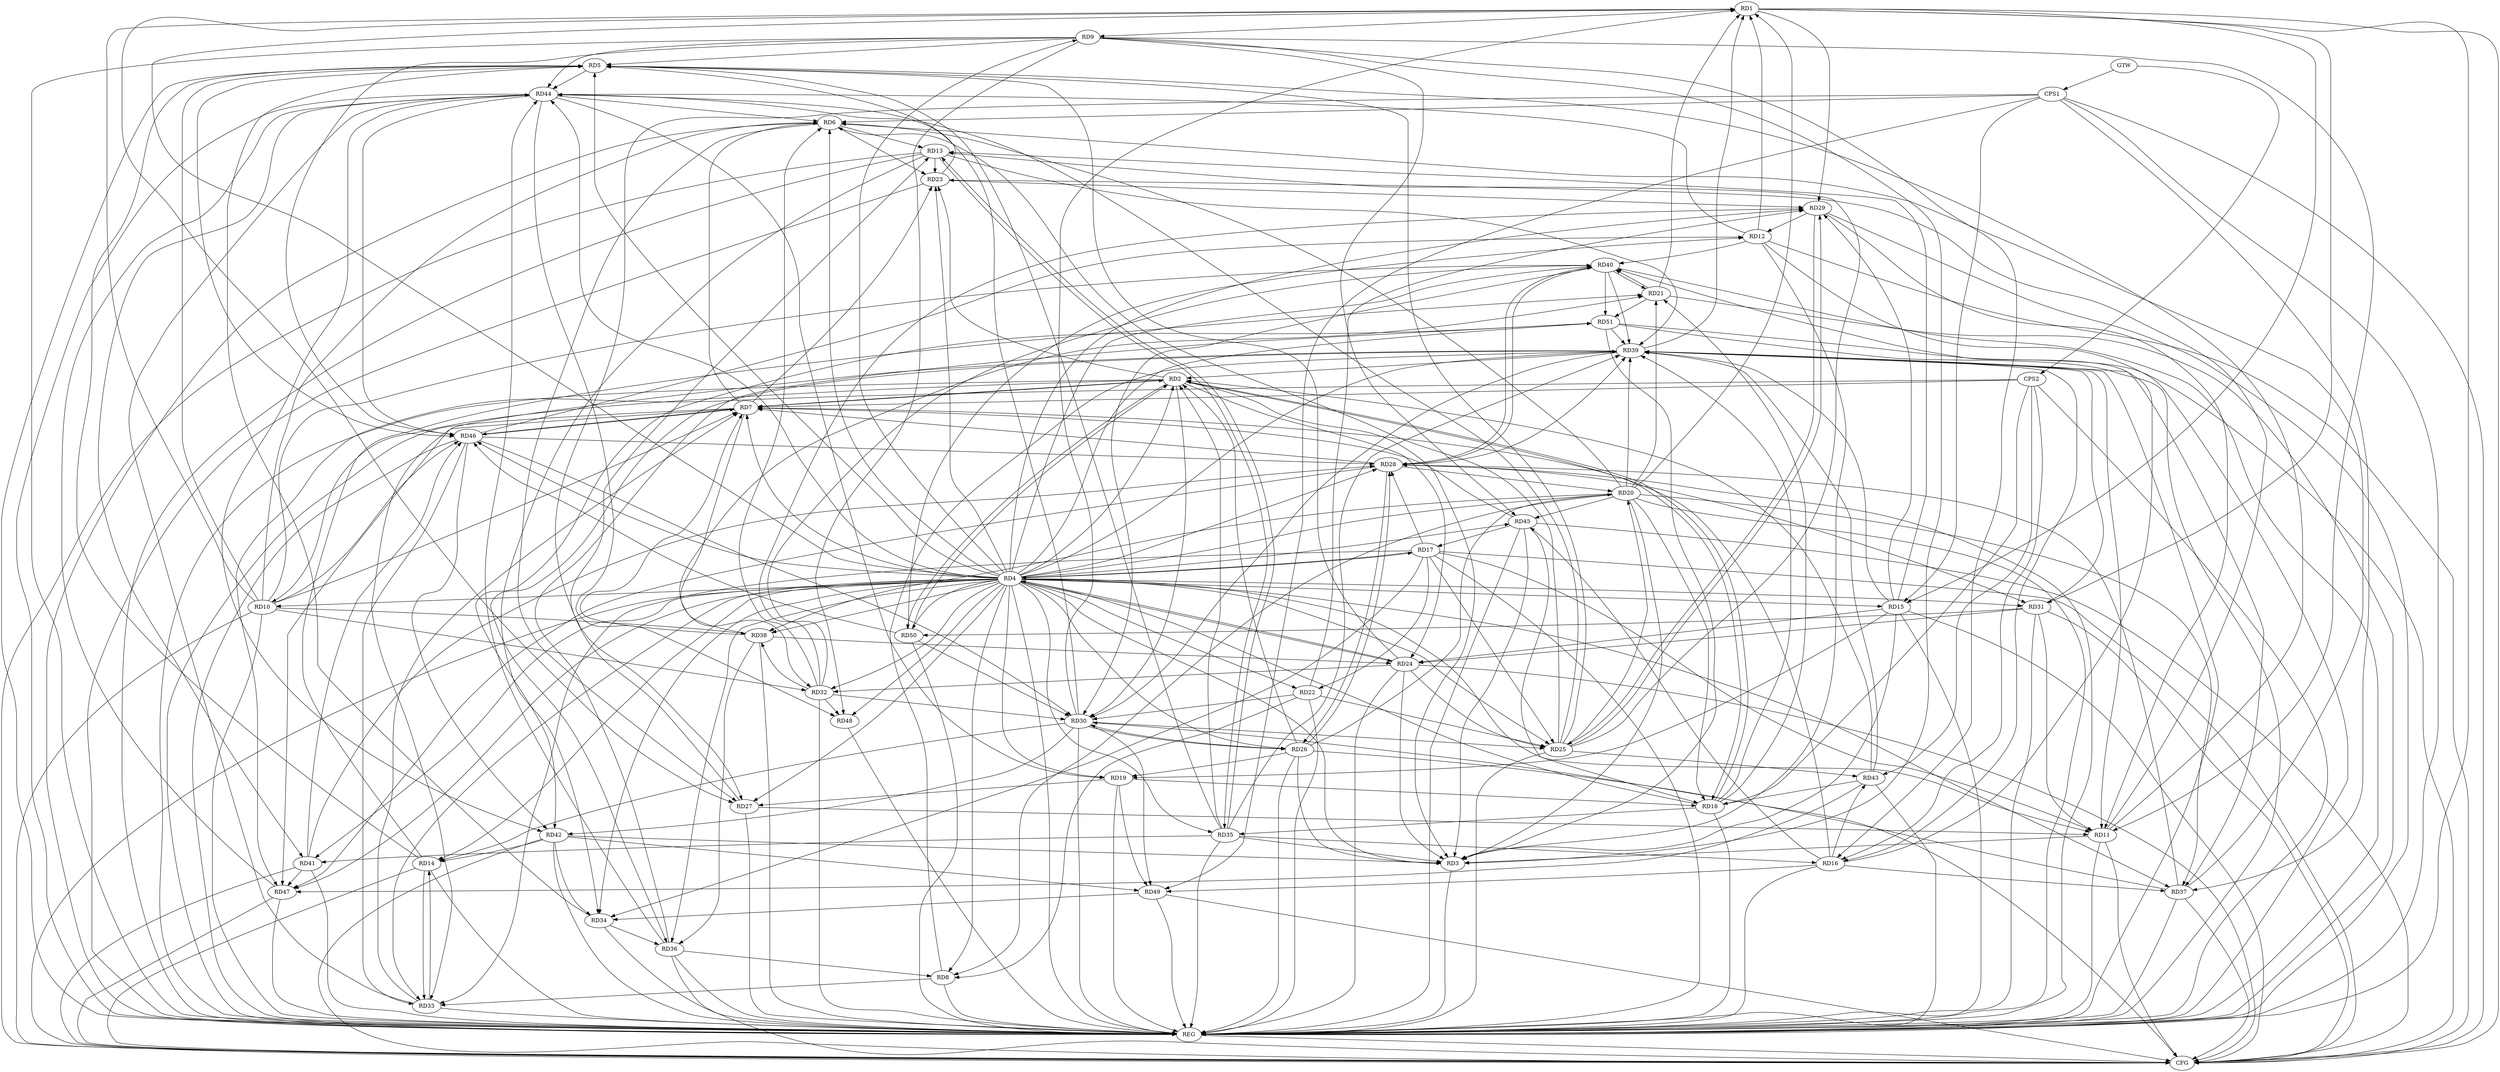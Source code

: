strict digraph G {
  RD1 [ label="RD1" ];
  RD2 [ label="RD2" ];
  RD3 [ label="RD3" ];
  RD4 [ label="RD4" ];
  RD5 [ label="RD5" ];
  RD6 [ label="RD6" ];
  RD7 [ label="RD7" ];
  RD8 [ label="RD8" ];
  RD9 [ label="RD9" ];
  RD10 [ label="RD10" ];
  RD11 [ label="RD11" ];
  RD12 [ label="RD12" ];
  RD13 [ label="RD13" ];
  RD14 [ label="RD14" ];
  RD15 [ label="RD15" ];
  RD16 [ label="RD16" ];
  RD17 [ label="RD17" ];
  RD18 [ label="RD18" ];
  RD19 [ label="RD19" ];
  RD20 [ label="RD20" ];
  RD21 [ label="RD21" ];
  RD22 [ label="RD22" ];
  RD23 [ label="RD23" ];
  RD24 [ label="RD24" ];
  RD25 [ label="RD25" ];
  RD26 [ label="RD26" ];
  RD27 [ label="RD27" ];
  RD28 [ label="RD28" ];
  RD29 [ label="RD29" ];
  RD30 [ label="RD30" ];
  RD31 [ label="RD31" ];
  RD32 [ label="RD32" ];
  RD33 [ label="RD33" ];
  RD34 [ label="RD34" ];
  RD35 [ label="RD35" ];
  RD36 [ label="RD36" ];
  RD37 [ label="RD37" ];
  RD38 [ label="RD38" ];
  RD39 [ label="RD39" ];
  RD40 [ label="RD40" ];
  RD41 [ label="RD41" ];
  RD42 [ label="RD42" ];
  RD43 [ label="RD43" ];
  RD44 [ label="RD44" ];
  RD45 [ label="RD45" ];
  RD46 [ label="RD46" ];
  RD47 [ label="RD47" ];
  RD48 [ label="RD48" ];
  RD49 [ label="RD49" ];
  RD50 [ label="RD50" ];
  RD51 [ label="RD51" ];
  CPS1 [ label="CPS1" ];
  CPS2 [ label="CPS2" ];
  GTW [ label="GTW" ];
  REG [ label="REG" ];
  CFG [ label="CFG" ];
  RD1 -> RD9;
  RD10 -> RD1;
  RD12 -> RD1;
  RD1 -> RD15;
  RD20 -> RD1;
  RD21 -> RD1;
  RD1 -> RD27;
  RD1 -> RD29;
  RD30 -> RD1;
  RD1 -> RD31;
  RD39 -> RD1;
  RD2 -> RD3;
  RD2 -> RD7;
  RD7 -> RD2;
  RD2 -> RD10;
  RD2 -> RD18;
  RD18 -> RD2;
  RD2 -> RD23;
  RD2 -> RD24;
  RD26 -> RD2;
  RD2 -> RD30;
  RD35 -> RD2;
  RD39 -> RD2;
  RD43 -> RD2;
  RD2 -> RD50;
  RD50 -> RD2;
  RD4 -> RD3;
  RD9 -> RD3;
  RD11 -> RD3;
  RD12 -> RD3;
  RD15 -> RD3;
  RD20 -> RD3;
  RD24 -> RD3;
  RD26 -> RD3;
  RD35 -> RD3;
  RD42 -> RD3;
  RD45 -> RD3;
  RD51 -> RD3;
  RD4 -> RD6;
  RD17 -> RD4;
  RD18 -> RD4;
  RD4 -> RD24;
  RD24 -> RD4;
  RD4 -> RD28;
  RD4 -> RD29;
  RD4 -> RD33;
  RD4 -> RD39;
  RD4 -> RD40;
  RD4 -> RD44;
  RD4 -> RD46;
  RD4 -> RD48;
  RD9 -> RD5;
  RD10 -> RD5;
  RD11 -> RD5;
  RD14 -> RD5;
  RD23 -> RD5;
  RD24 -> RD5;
  RD25 -> RD5;
  RD34 -> RD5;
  RD35 -> RD5;
  RD5 -> RD44;
  RD5 -> RD46;
  RD7 -> RD6;
  RD10 -> RD6;
  RD6 -> RD13;
  RD20 -> RD6;
  RD6 -> RD23;
  RD25 -> RD6;
  RD6 -> RD27;
  RD32 -> RD6;
  RD37 -> RD6;
  RD44 -> RD6;
  RD10 -> RD7;
  RD16 -> RD7;
  RD7 -> RD23;
  RD28 -> RD7;
  RD7 -> RD32;
  RD33 -> RD7;
  RD38 -> RD7;
  RD45 -> RD7;
  RD7 -> RD46;
  RD46 -> RD7;
  RD7 -> RD47;
  RD20 -> RD8;
  RD22 -> RD8;
  RD8 -> RD33;
  RD36 -> RD8;
  RD8 -> RD39;
  RD9 -> RD11;
  RD9 -> RD16;
  RD9 -> RD44;
  RD9 -> RD45;
  RD9 -> RD46;
  RD9 -> RD48;
  RD10 -> RD32;
  RD10 -> RD38;
  RD10 -> RD40;
  RD10 -> RD46;
  RD17 -> RD11;
  RD11 -> RD23;
  RD27 -> RD11;
  RD29 -> RD11;
  RD31 -> RD11;
  RD39 -> RD11;
  RD29 -> RD12;
  RD12 -> RD40;
  RD12 -> RD44;
  RD46 -> RD12;
  RD50 -> RD12;
  RD15 -> RD13;
  RD13 -> RD23;
  RD25 -> RD13;
  RD27 -> RD13;
  RD13 -> RD34;
  RD13 -> RD35;
  RD35 -> RD13;
  RD13 -> RD39;
  RD14 -> RD21;
  RD30 -> RD14;
  RD14 -> RD33;
  RD33 -> RD14;
  RD42 -> RD14;
  RD15 -> RD19;
  RD15 -> RD24;
  RD15 -> RD29;
  RD15 -> RD39;
  RD35 -> RD16;
  RD16 -> RD37;
  RD39 -> RD16;
  RD16 -> RD40;
  RD16 -> RD43;
  RD16 -> RD45;
  RD16 -> RD49;
  RD17 -> RD22;
  RD17 -> RD25;
  RD17 -> RD28;
  RD17 -> RD33;
  RD17 -> RD34;
  RD45 -> RD17;
  RD19 -> RD18;
  RD20 -> RD18;
  RD18 -> RD21;
  RD18 -> RD35;
  RD18 -> RD39;
  RD43 -> RD18;
  RD45 -> RD18;
  RD26 -> RD19;
  RD19 -> RD27;
  RD44 -> RD19;
  RD19 -> RD49;
  RD20 -> RD21;
  RD25 -> RD20;
  RD26 -> RD20;
  RD28 -> RD20;
  RD20 -> RD37;
  RD20 -> RD38;
  RD20 -> RD39;
  RD20 -> RD45;
  RD38 -> RD21;
  RD21 -> RD40;
  RD40 -> RD21;
  RD21 -> RD51;
  RD22 -> RD25;
  RD22 -> RD29;
  RD22 -> RD30;
  RD23 -> RD29;
  RD24 -> RD25;
  RD31 -> RD24;
  RD24 -> RD32;
  RD38 -> RD24;
  RD25 -> RD29;
  RD29 -> RD25;
  RD30 -> RD25;
  RD25 -> RD43;
  RD25 -> RD44;
  RD26 -> RD28;
  RD28 -> RD26;
  RD26 -> RD30;
  RD30 -> RD26;
  RD28 -> RD31;
  RD37 -> RD28;
  RD28 -> RD39;
  RD28 -> RD40;
  RD40 -> RD28;
  RD41 -> RD28;
  RD46 -> RD28;
  RD28 -> RD47;
  RD32 -> RD29;
  RD32 -> RD30;
  RD37 -> RD30;
  RD39 -> RD30;
  RD40 -> RD30;
  RD30 -> RD42;
  RD30 -> RD44;
  RD46 -> RD30;
  RD30 -> RD49;
  RD50 -> RD30;
  RD31 -> RD39;
  RD31 -> RD50;
  RD32 -> RD38;
  RD32 -> RD40;
  RD32 -> RD48;
  RD39 -> RD33;
  RD33 -> RD44;
  RD46 -> RD33;
  RD34 -> RD36;
  RD42 -> RD34;
  RD49 -> RD34;
  RD35 -> RD39;
  RD35 -> RD41;
  RD38 -> RD36;
  RD39 -> RD36;
  RD36 -> RD44;
  RD36 -> RD51;
  RD39 -> RD37;
  RD40 -> RD39;
  RD43 -> RD39;
  RD51 -> RD39;
  RD40 -> RD51;
  RD44 -> RD41;
  RD41 -> RD46;
  RD41 -> RD47;
  RD44 -> RD42;
  RD46 -> RD42;
  RD42 -> RD49;
  RD51 -> RD42;
  RD43 -> RD47;
  RD44 -> RD46;
  RD47 -> RD44;
  RD44 -> RD48;
  RD50 -> RD46;
  CPS1 -> RD27;
  CPS1 -> RD15;
  CPS1 -> RD6;
  CPS1 -> RD49;
  CPS1 -> RD37;
  CPS2 -> RD7;
  CPS2 -> RD18;
  CPS2 -> RD16;
  CPS2 -> RD43;
  CPS2 -> RD47;
  GTW -> CPS1;
  GTW -> CPS2;
  RD1 -> REG;
  RD2 -> REG;
  RD3 -> REG;
  RD4 -> REG;
  RD5 -> REG;
  RD6 -> REG;
  RD7 -> REG;
  RD8 -> REG;
  RD9 -> REG;
  RD10 -> REG;
  RD11 -> REG;
  RD12 -> REG;
  RD13 -> REG;
  RD14 -> REG;
  RD15 -> REG;
  RD16 -> REG;
  RD17 -> REG;
  RD18 -> REG;
  RD19 -> REG;
  RD20 -> REG;
  RD21 -> REG;
  RD22 -> REG;
  RD23 -> REG;
  RD24 -> REG;
  RD25 -> REG;
  RD26 -> REG;
  RD27 -> REG;
  RD28 -> REG;
  RD29 -> REG;
  RD30 -> REG;
  RD31 -> REG;
  RD32 -> REG;
  RD33 -> REG;
  RD34 -> REG;
  RD35 -> REG;
  RD36 -> REG;
  RD37 -> REG;
  RD38 -> REG;
  RD39 -> REG;
  RD40 -> REG;
  RD41 -> REG;
  RD42 -> REG;
  RD43 -> REG;
  RD44 -> REG;
  RD45 -> REG;
  RD46 -> REG;
  RD47 -> REG;
  RD48 -> REG;
  RD49 -> REG;
  RD50 -> REG;
  RD51 -> REG;
  CPS1 -> REG;
  CPS2 -> REG;
  RD37 -> CFG;
  RD41 -> CFG;
  RD42 -> CFG;
  RD51 -> CFG;
  RD31 -> CFG;
  RD14 -> CFG;
  RD13 -> CFG;
  RD36 -> CFG;
  RD10 -> CFG;
  RD1 -> CFG;
  RD11 -> CFG;
  RD45 -> CFG;
  RD12 -> CFG;
  RD26 -> CFG;
  CPS1 -> CFG;
  RD47 -> CFG;
  RD49 -> CFG;
  RD24 -> CFG;
  RD17 -> CFG;
  RD4 -> CFG;
  RD15 -> CFG;
  REG -> CFG;
  RD4 -> RD7;
  RD4 -> RD17;
  RD4 -> RD9;
  RD4 -> RD31;
  RD4 -> RD1;
  RD4 -> RD22;
  RD4 -> RD19;
  RD4 -> RD2;
  RD4 -> RD26;
  RD4 -> RD38;
  RD4 -> RD27;
  RD4 -> RD47;
  RD4 -> RD5;
  RD4 -> RD10;
  RD4 -> RD35;
  RD4 -> RD34;
  RD4 -> RD50;
  RD4 -> RD25;
  RD4 -> RD11;
  RD4 -> RD23;
  RD4 -> RD14;
  RD4 -> RD15;
  RD4 -> RD20;
  RD4 -> RD37;
  RD4 -> RD51;
  RD4 -> RD36;
  RD4 -> RD8;
  RD4 -> RD32;
  RD4 -> RD41;
  RD4 -> RD45;
}
